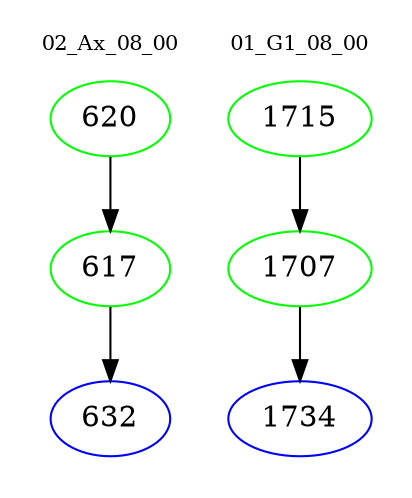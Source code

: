 digraph{
subgraph cluster_0 {
color = white
label = "02_Ax_08_00";
fontsize=10;
T0_620 [label="620", color="green"]
T0_620 -> T0_617 [color="black"]
T0_617 [label="617", color="green"]
T0_617 -> T0_632 [color="black"]
T0_632 [label="632", color="blue"]
}
subgraph cluster_1 {
color = white
label = "01_G1_08_00";
fontsize=10;
T1_1715 [label="1715", color="green"]
T1_1715 -> T1_1707 [color="black"]
T1_1707 [label="1707", color="green"]
T1_1707 -> T1_1734 [color="black"]
T1_1734 [label="1734", color="blue"]
}
}
